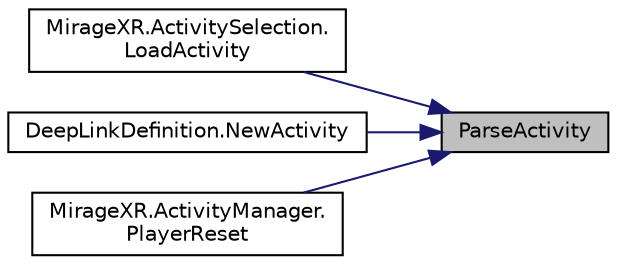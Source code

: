 digraph "ParseActivity"
{
 // INTERACTIVE_SVG=YES
 // LATEX_PDF_SIZE
  edge [fontname="Helvetica",fontsize="10",labelfontname="Helvetica",labelfontsize="10"];
  node [fontname="Helvetica",fontsize="10",shape=record];
  rankdir="RL";
  Node1 [label="ParseActivity",height=0.2,width=0.4,color="black", fillcolor="grey75", style="filled", fontcolor="black",tooltip="Tells Activity manager to parse the defined activity file file."];
  Node1 -> Node2 [dir="back",color="midnightblue",fontsize="10",style="solid",fontname="Helvetica"];
  Node2 [label="MirageXR.ActivitySelection.\lLoadActivity",height=0.2,width=0.4,color="black", fillcolor="white", style="filled",URL="$class_mirage_x_r_1_1_activity_selection.html#a4b0b7edcc59a7820443a9abdd9ff76b0",tooltip="Load activity on button press."];
  Node1 -> Node3 [dir="back",color="midnightblue",fontsize="10",style="solid",fontname="Helvetica"];
  Node3 [label="DeepLinkDefinition.NewActivity",height=0.2,width=0.4,color="black", fillcolor="white", style="filled",URL="$class_deep_link_definition.html#a99ab8fd388d9645bfe8a81b6863cecd0",tooltip="Creates a new activity via a deep link, e.g. using wekit:/new"];
  Node1 -> Node4 [dir="back",color="midnightblue",fontsize="10",style="solid",fontname="Helvetica"];
  Node4 [label="MirageXR.ActivityManager.\lPlayerReset",height=0.2,width=0.4,color="black", fillcolor="white", style="filled",URL="$class_mirage_x_r_1_1_activity_manager.html#af6e748d809cb28d5837cd6451625f825",tooltip="Reset activity manager when OnPlayerReset event is triggered."];
}
